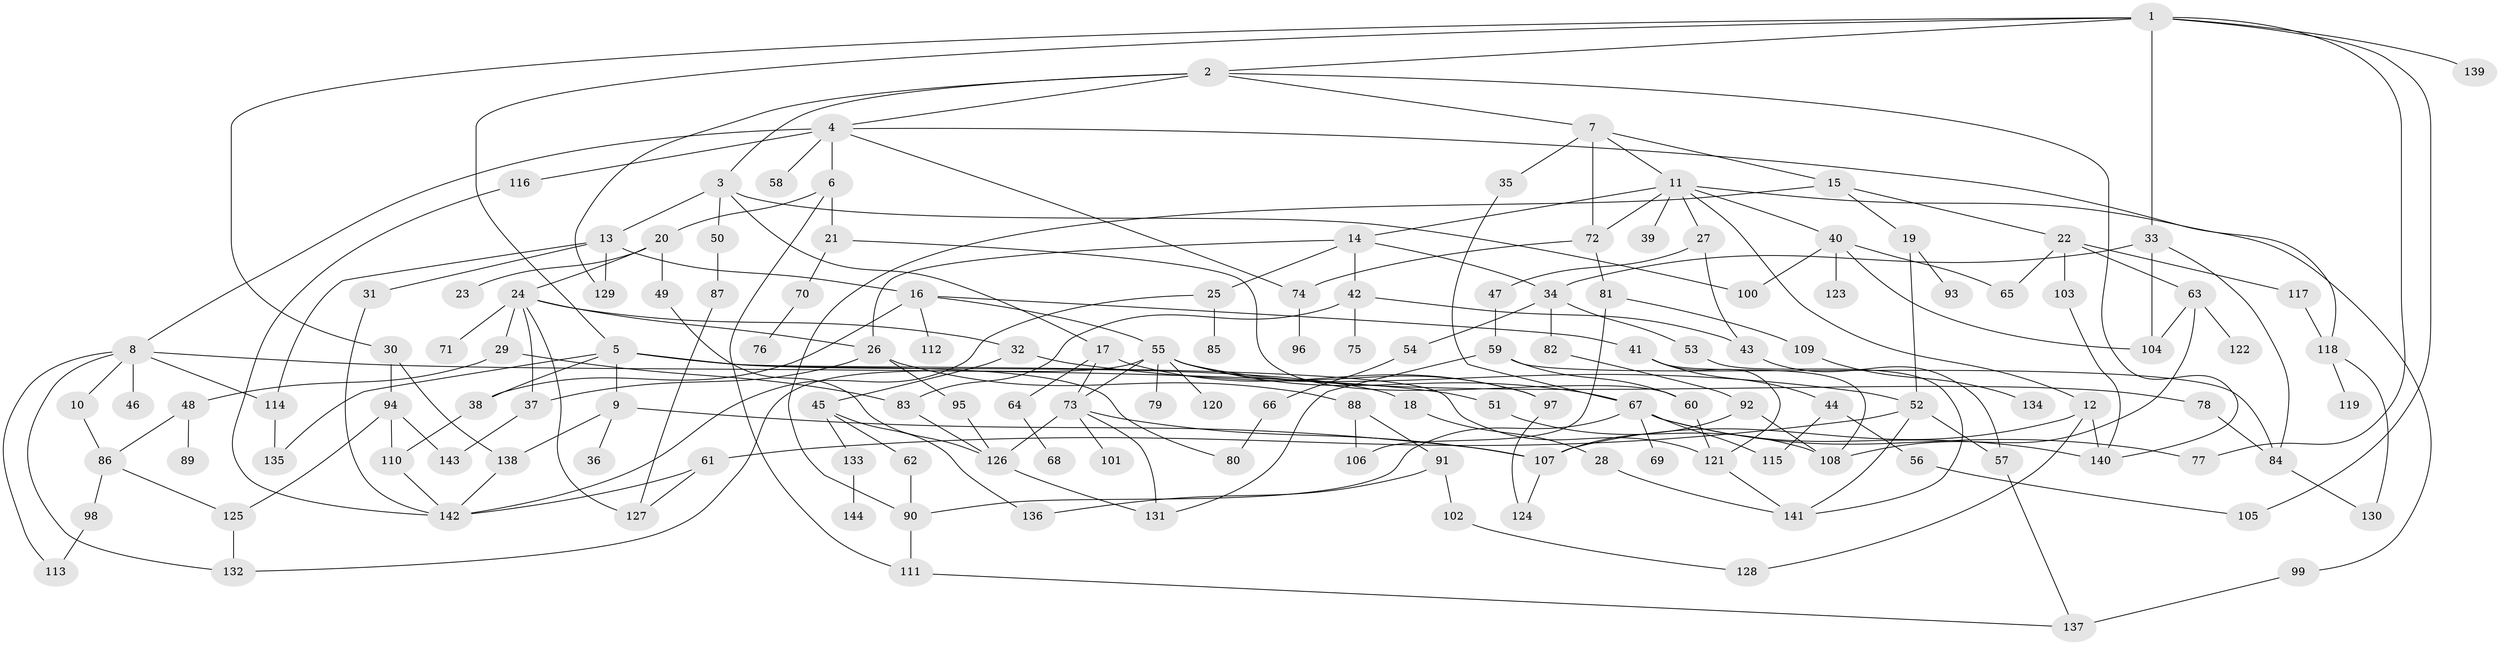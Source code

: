 // coarse degree distribution, {8: 0.030927835051546393, 5: 0.13402061855670103, 9: 0.041237113402061855, 7: 0.030927835051546393, 6: 0.041237113402061855, 4: 0.1134020618556701, 11: 0.010309278350515464, 2: 0.23711340206185566, 3: 0.13402061855670103, 1: 0.2268041237113402}
// Generated by graph-tools (version 1.1) at 2025/51/02/27/25 19:51:39]
// undirected, 144 vertices, 215 edges
graph export_dot {
graph [start="1"]
  node [color=gray90,style=filled];
  1;
  2;
  3;
  4;
  5;
  6;
  7;
  8;
  9;
  10;
  11;
  12;
  13;
  14;
  15;
  16;
  17;
  18;
  19;
  20;
  21;
  22;
  23;
  24;
  25;
  26;
  27;
  28;
  29;
  30;
  31;
  32;
  33;
  34;
  35;
  36;
  37;
  38;
  39;
  40;
  41;
  42;
  43;
  44;
  45;
  46;
  47;
  48;
  49;
  50;
  51;
  52;
  53;
  54;
  55;
  56;
  57;
  58;
  59;
  60;
  61;
  62;
  63;
  64;
  65;
  66;
  67;
  68;
  69;
  70;
  71;
  72;
  73;
  74;
  75;
  76;
  77;
  78;
  79;
  80;
  81;
  82;
  83;
  84;
  85;
  86;
  87;
  88;
  89;
  90;
  91;
  92;
  93;
  94;
  95;
  96;
  97;
  98;
  99;
  100;
  101;
  102;
  103;
  104;
  105;
  106;
  107;
  108;
  109;
  110;
  111;
  112;
  113;
  114;
  115;
  116;
  117;
  118;
  119;
  120;
  121;
  122;
  123;
  124;
  125;
  126;
  127;
  128;
  129;
  130;
  131;
  132;
  133;
  134;
  135;
  136;
  137;
  138;
  139;
  140;
  141;
  142;
  143;
  144;
  1 -- 2;
  1 -- 5;
  1 -- 30;
  1 -- 33;
  1 -- 77;
  1 -- 105;
  1 -- 139;
  2 -- 3;
  2 -- 4;
  2 -- 7;
  2 -- 129;
  2 -- 140;
  3 -- 13;
  3 -- 17;
  3 -- 50;
  3 -- 100;
  4 -- 6;
  4 -- 8;
  4 -- 58;
  4 -- 74;
  4 -- 116;
  4 -- 118;
  5 -- 9;
  5 -- 18;
  5 -- 38;
  5 -- 121;
  5 -- 135;
  5 -- 80;
  6 -- 20;
  6 -- 21;
  6 -- 111;
  7 -- 11;
  7 -- 15;
  7 -- 35;
  7 -- 72;
  8 -- 10;
  8 -- 46;
  8 -- 51;
  8 -- 113;
  8 -- 114;
  8 -- 132;
  9 -- 36;
  9 -- 138;
  9 -- 107;
  10 -- 86;
  11 -- 12;
  11 -- 14;
  11 -- 27;
  11 -- 39;
  11 -- 40;
  11 -- 72;
  11 -- 99;
  12 -- 107;
  12 -- 128;
  12 -- 140;
  13 -- 16;
  13 -- 31;
  13 -- 114;
  13 -- 129;
  14 -- 25;
  14 -- 26;
  14 -- 42;
  14 -- 34;
  15 -- 19;
  15 -- 22;
  15 -- 90;
  16 -- 41;
  16 -- 55;
  16 -- 112;
  16 -- 38;
  17 -- 64;
  17 -- 97;
  17 -- 73;
  18 -- 28;
  19 -- 93;
  19 -- 52;
  20 -- 23;
  20 -- 24;
  20 -- 49;
  21 -- 60;
  21 -- 70;
  22 -- 63;
  22 -- 103;
  22 -- 117;
  22 -- 65;
  24 -- 29;
  24 -- 32;
  24 -- 37;
  24 -- 71;
  24 -- 26;
  24 -- 127;
  25 -- 85;
  25 -- 142;
  26 -- 88;
  26 -- 95;
  26 -- 37;
  27 -- 43;
  27 -- 47;
  28 -- 141;
  29 -- 48;
  29 -- 83;
  30 -- 94;
  30 -- 138;
  31 -- 142;
  32 -- 45;
  32 -- 52;
  33 -- 34;
  33 -- 84;
  33 -- 104;
  34 -- 53;
  34 -- 54;
  34 -- 82;
  35 -- 67;
  37 -- 143;
  38 -- 110;
  40 -- 65;
  40 -- 100;
  40 -- 123;
  40 -- 104;
  41 -- 44;
  41 -- 108;
  41 -- 121;
  42 -- 75;
  42 -- 83;
  42 -- 43;
  43 -- 57;
  44 -- 56;
  44 -- 115;
  45 -- 62;
  45 -- 133;
  45 -- 136;
  47 -- 59;
  48 -- 89;
  48 -- 86;
  49 -- 126;
  50 -- 87;
  51 -- 108;
  52 -- 61;
  52 -- 141;
  52 -- 57;
  53 -- 141;
  54 -- 66;
  55 -- 73;
  55 -- 78;
  55 -- 79;
  55 -- 120;
  55 -- 132;
  55 -- 67;
  55 -- 97;
  56 -- 105;
  57 -- 137;
  59 -- 60;
  59 -- 84;
  59 -- 131;
  60 -- 121;
  61 -- 127;
  61 -- 142;
  62 -- 90;
  63 -- 104;
  63 -- 122;
  63 -- 108;
  64 -- 68;
  66 -- 80;
  67 -- 69;
  67 -- 77;
  67 -- 140;
  67 -- 90;
  67 -- 115;
  70 -- 76;
  72 -- 81;
  72 -- 74;
  73 -- 101;
  73 -- 126;
  73 -- 131;
  73 -- 107;
  74 -- 96;
  78 -- 84;
  81 -- 109;
  81 -- 106;
  82 -- 92;
  83 -- 126;
  84 -- 130;
  86 -- 98;
  86 -- 125;
  87 -- 127;
  88 -- 91;
  88 -- 106;
  90 -- 111;
  91 -- 102;
  91 -- 136;
  92 -- 108;
  92 -- 107;
  94 -- 110;
  94 -- 125;
  94 -- 143;
  95 -- 126;
  97 -- 124;
  98 -- 113;
  99 -- 137;
  102 -- 128;
  103 -- 140;
  107 -- 124;
  109 -- 134;
  110 -- 142;
  111 -- 137;
  114 -- 135;
  116 -- 142;
  117 -- 118;
  118 -- 119;
  118 -- 130;
  121 -- 141;
  125 -- 132;
  126 -- 131;
  133 -- 144;
  138 -- 142;
}
